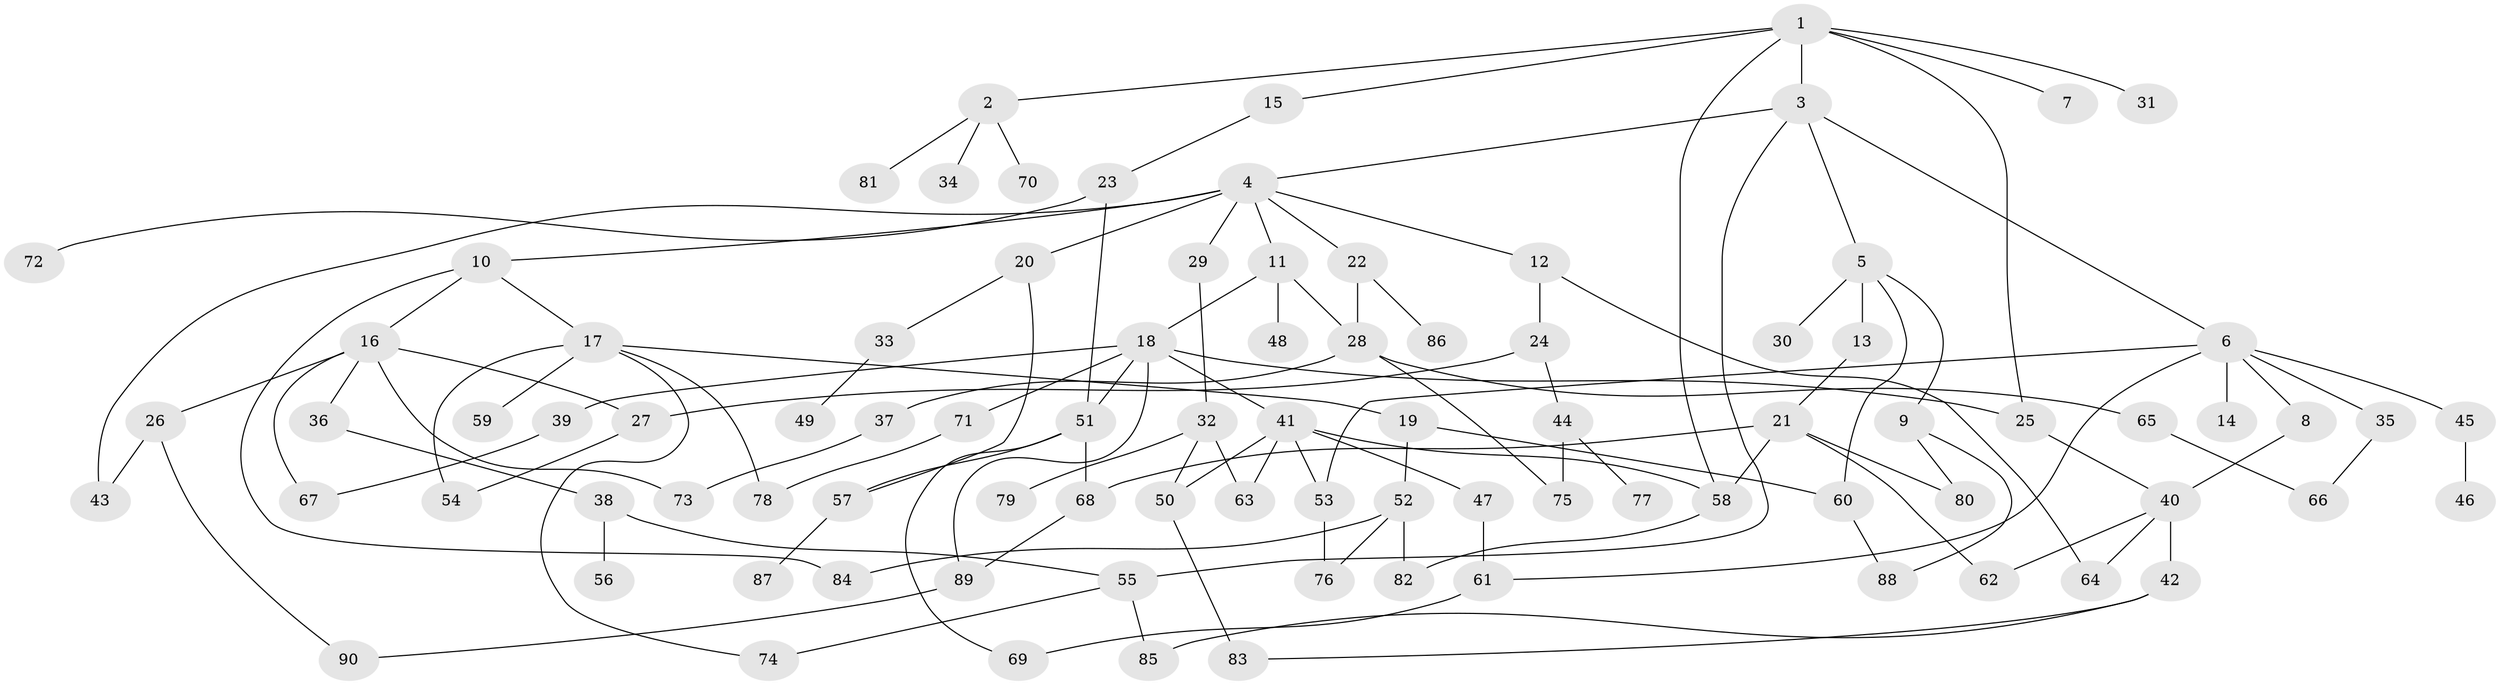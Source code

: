 // Generated by graph-tools (version 1.1) at 2025/01/03/09/25 03:01:08]
// undirected, 90 vertices, 124 edges
graph export_dot {
graph [start="1"]
  node [color=gray90,style=filled];
  1;
  2;
  3;
  4;
  5;
  6;
  7;
  8;
  9;
  10;
  11;
  12;
  13;
  14;
  15;
  16;
  17;
  18;
  19;
  20;
  21;
  22;
  23;
  24;
  25;
  26;
  27;
  28;
  29;
  30;
  31;
  32;
  33;
  34;
  35;
  36;
  37;
  38;
  39;
  40;
  41;
  42;
  43;
  44;
  45;
  46;
  47;
  48;
  49;
  50;
  51;
  52;
  53;
  54;
  55;
  56;
  57;
  58;
  59;
  60;
  61;
  62;
  63;
  64;
  65;
  66;
  67;
  68;
  69;
  70;
  71;
  72;
  73;
  74;
  75;
  76;
  77;
  78;
  79;
  80;
  81;
  82;
  83;
  84;
  85;
  86;
  87;
  88;
  89;
  90;
  1 -- 2;
  1 -- 3;
  1 -- 7;
  1 -- 15;
  1 -- 25;
  1 -- 31;
  1 -- 58;
  2 -- 34;
  2 -- 70;
  2 -- 81;
  3 -- 4;
  3 -- 5;
  3 -- 6;
  3 -- 55;
  4 -- 10;
  4 -- 11;
  4 -- 12;
  4 -- 20;
  4 -- 22;
  4 -- 29;
  4 -- 43;
  5 -- 9;
  5 -- 13;
  5 -- 30;
  5 -- 60;
  6 -- 8;
  6 -- 14;
  6 -- 35;
  6 -- 45;
  6 -- 53;
  6 -- 61;
  8 -- 40;
  9 -- 88;
  9 -- 80;
  10 -- 16;
  10 -- 17;
  10 -- 84;
  11 -- 18;
  11 -- 48;
  11 -- 28;
  12 -- 24;
  12 -- 64;
  13 -- 21;
  15 -- 23;
  16 -- 26;
  16 -- 36;
  16 -- 73;
  16 -- 67;
  16 -- 27;
  17 -- 19;
  17 -- 59;
  17 -- 74;
  17 -- 78;
  17 -- 54;
  18 -- 39;
  18 -- 41;
  18 -- 71;
  18 -- 51;
  18 -- 25;
  18 -- 89;
  19 -- 52;
  19 -- 60;
  20 -- 33;
  20 -- 57;
  21 -- 68;
  21 -- 80;
  21 -- 58;
  21 -- 62;
  22 -- 28;
  22 -- 86;
  23 -- 51;
  23 -- 72;
  24 -- 27;
  24 -- 44;
  25 -- 40;
  26 -- 43;
  26 -- 90;
  27 -- 54;
  28 -- 37;
  28 -- 65;
  28 -- 75;
  29 -- 32;
  32 -- 50;
  32 -- 63;
  32 -- 79;
  33 -- 49;
  35 -- 66;
  36 -- 38;
  37 -- 73;
  38 -- 55;
  38 -- 56;
  39 -- 67;
  40 -- 42;
  40 -- 62;
  40 -- 64;
  41 -- 47;
  41 -- 50;
  41 -- 58;
  41 -- 63;
  41 -- 53;
  42 -- 85;
  42 -- 83;
  44 -- 75;
  44 -- 77;
  45 -- 46;
  47 -- 61;
  50 -- 83;
  51 -- 57;
  51 -- 69;
  51 -- 68;
  52 -- 76;
  52 -- 82;
  52 -- 84;
  53 -- 76;
  55 -- 74;
  55 -- 85;
  57 -- 87;
  58 -- 82;
  60 -- 88;
  61 -- 69;
  65 -- 66;
  68 -- 89;
  71 -- 78;
  89 -- 90;
}
